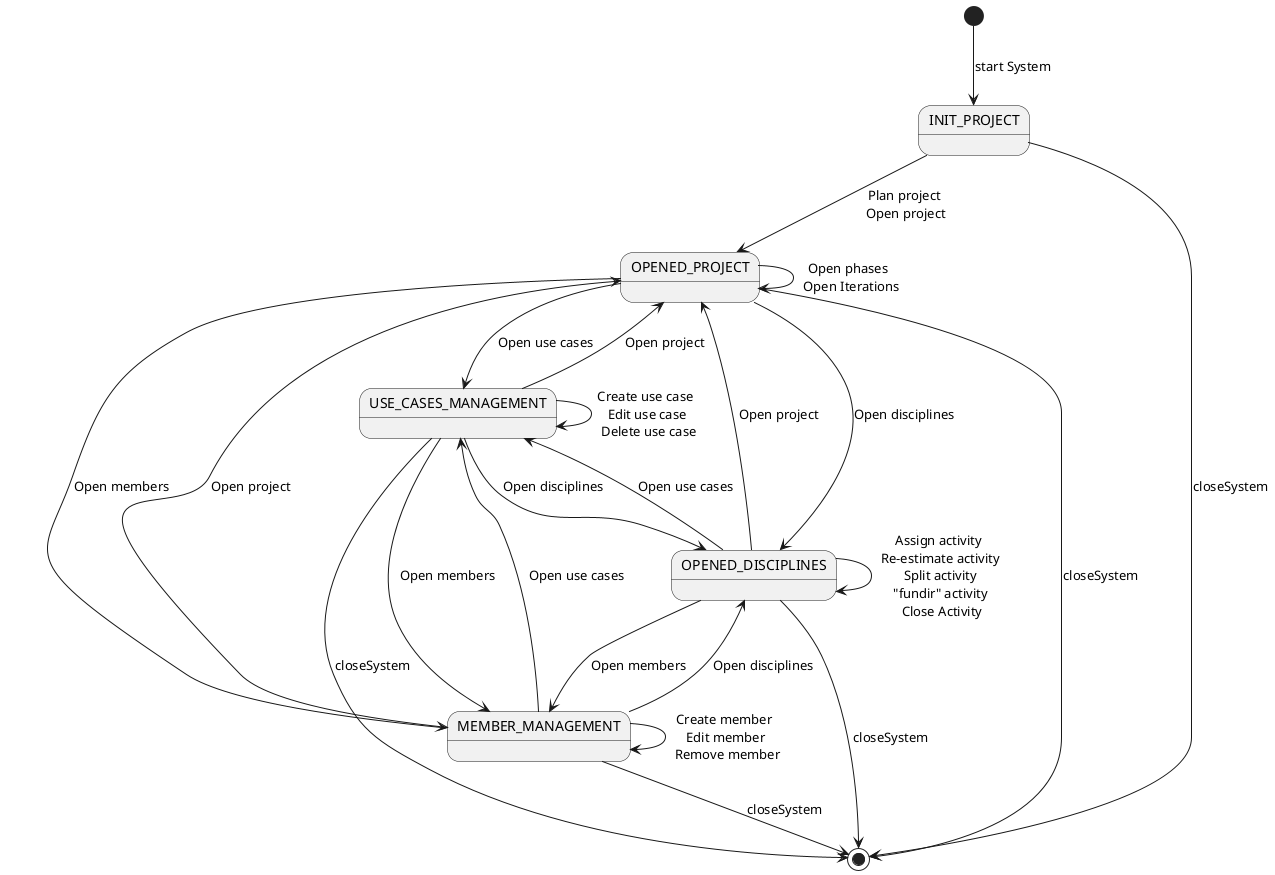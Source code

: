 @startuml

[*] --> INIT_PROJECT : start System
INIT_PROJECT --> OPENED_PROJECT : Plan project \nOpen project

INIT_PROJECT            --> [*] : closeSystem
OPENED_PROJECT          --> [*] : closeSystem
USE_CASES_MANAGEMENT    --> [*] : closeSystem
MEMBER_MANAGEMENT       --> [*] : closeSystem
OPENED_DISCIPLINES      --> [*] : closeSystem

OPENED_PROJECT --> OPENED_PROJECT       : Open phases \n Open Iterations
OPENED_PROJECT --> USE_CASES_MANAGEMENT : Open use cases
OPENED_PROJECT --> MEMBER_MANAGEMENT    : Open members
OPENED_PROJECT --> OPENED_DISCIPLINES   : Open disciplines

USE_CASES_MANAGEMENT --> USE_CASES_MANAGEMENT   : Create use case \n Edit use case \n Delete use case
USE_CASES_MANAGEMENT --> OPENED_PROJECT         : Open project
USE_CASES_MANAGEMENT --> MEMBER_MANAGEMENT      : Open members
USE_CASES_MANAGEMENT --> OPENED_DISCIPLINES     : Open disciplines

MEMBER_MANAGEMENT --> MEMBER_MANAGEMENT     : Create member \n Edit member \n Remove member
MEMBER_MANAGEMENT --> OPENED_PROJECT        : Open project
MEMBER_MANAGEMENT --> USE_CASES_MANAGEMENT  : Open use cases
MEMBER_MANAGEMENT --> OPENED_DISCIPLINES    : Open disciplines

OPENED_DISCIPLINES --> OPENED_DISCIPLINES : Assign activity \n Re-estimate activity \n Split activity \n "fundir" activity \n Close Activity
OPENED_DISCIPLINES --> OPENED_PROJECT : Open project
OPENED_DISCIPLINES --> MEMBER_MANAGEMENT : Open members
OPENED_DISCIPLINES --> USE_CASES_MANAGEMENT : Open use cases
@enduml